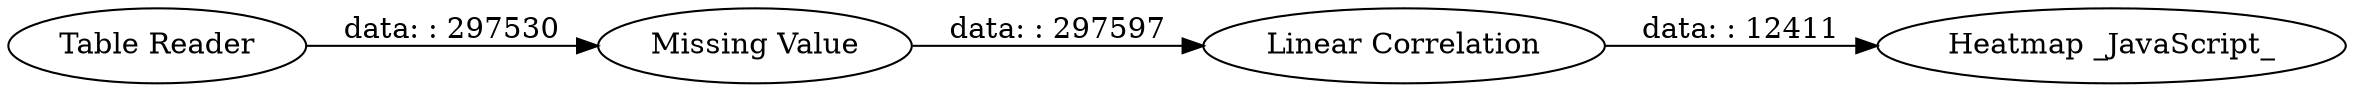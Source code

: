 digraph {
	"-8017313836356607685_2" [label="Missing Value"]
	"-8017313836356607685_1" [label="Table Reader"]
	"-8017313836356607685_4" [label="Heatmap _JavaScript_"]
	"-8017313836356607685_3" [label="Linear Correlation"]
	"-8017313836356607685_1" -> "-8017313836356607685_2" [label="data: : 297530"]
	"-8017313836356607685_2" -> "-8017313836356607685_3" [label="data: : 297597"]
	"-8017313836356607685_3" -> "-8017313836356607685_4" [label="data: : 12411"]
	rankdir=LR
}
